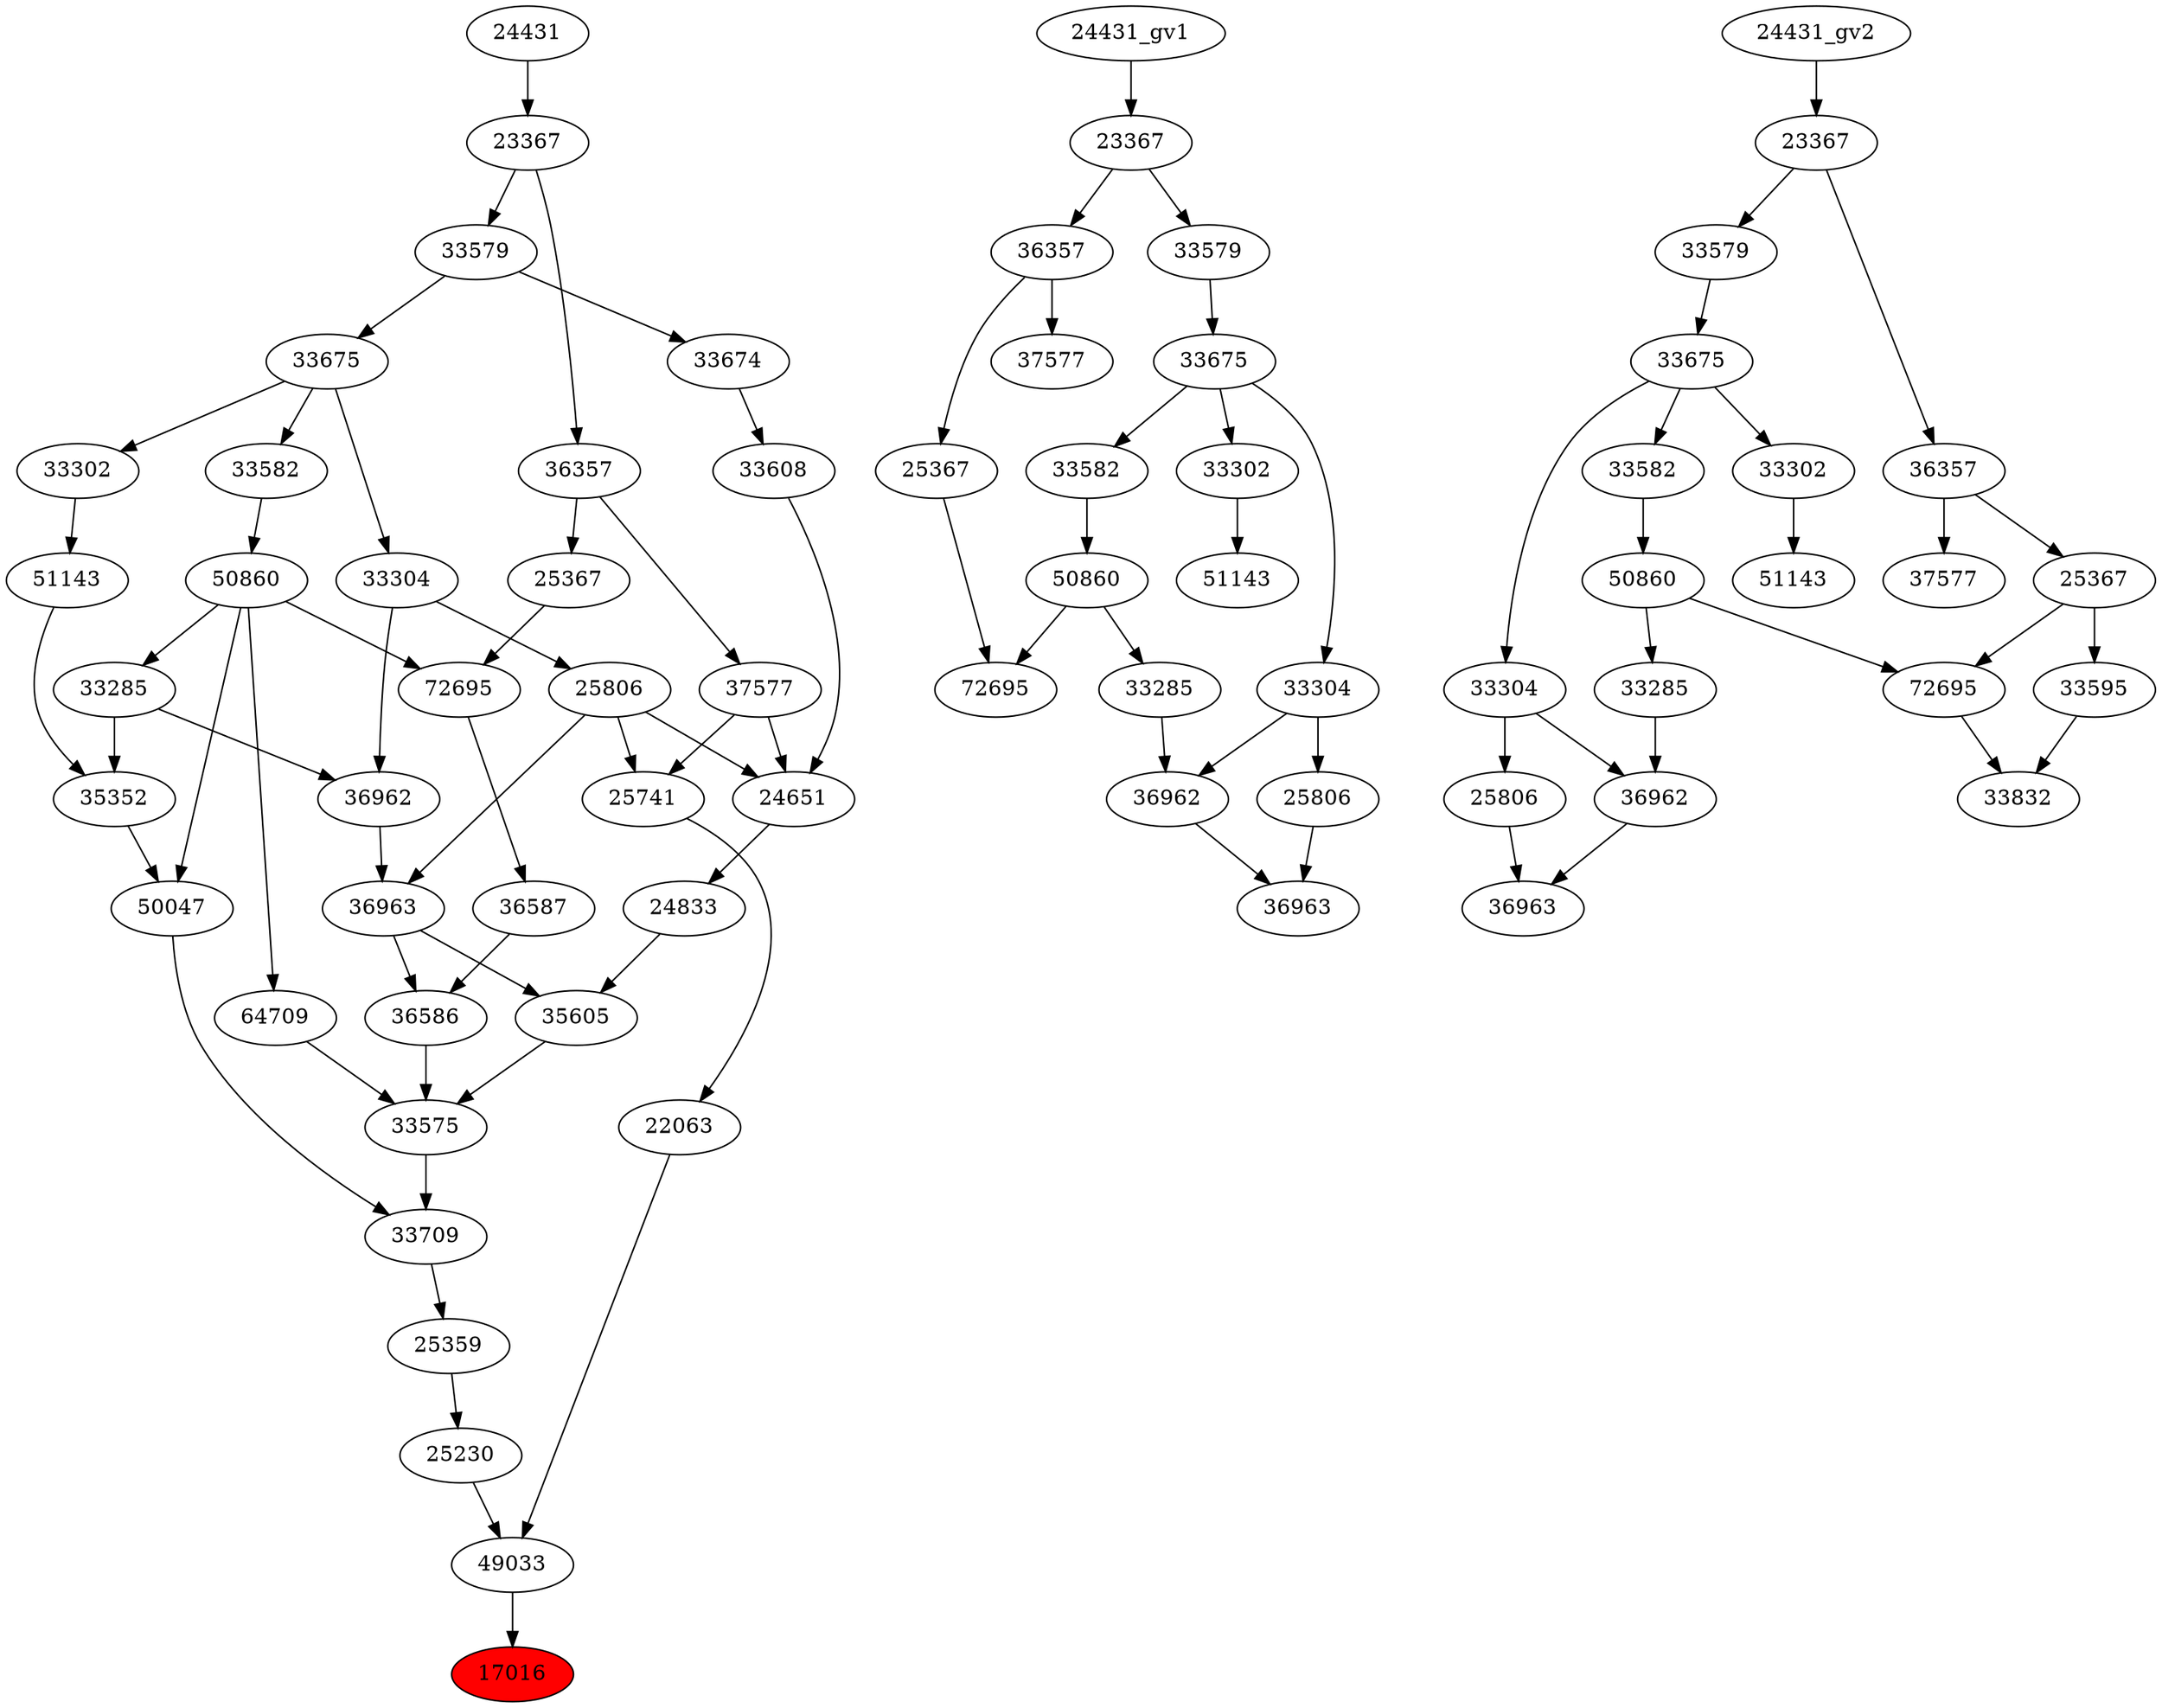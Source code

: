 strict digraph root {
	node [label="\N"];
	{
		node [fillcolor="",
			label="\N",
			style=""
		];
		17016		 [fillcolor=red,
			label=17016,
			style=filled];
		49033		 [label=49033];
		49033 -> 17016;
		25230		 [label=25230];
		25230 -> 49033;
		22063		 [label=22063];
		22063 -> 49033;
		25359		 [label=25359];
		25359 -> 25230;
		25741		 [label=25741];
		25741 -> 22063;
		33709		 [label=33709];
		33709 -> 25359;
		25806		 [label=25806];
		25806 -> 25741;
		36963		 [label=36963];
		25806 -> 36963;
		24651		 [label=24651];
		25806 -> 24651;
		37577		 [label=37577];
		37577 -> 25741;
		37577 -> 24651;
		50047		 [label=50047];
		50047 -> 33709;
		33575		 [label=33575];
		33575 -> 33709;
		33304		 [label=33304];
		33304 -> 25806;
		36962		 [label=36962];
		33304 -> 36962;
		36357		 [label=36357];
		36357 -> 37577;
		25367		 [label=25367];
		36357 -> 25367;
		35352		 [label=35352];
		35352 -> 50047;
		50860		 [label=50860];
		50860 -> 50047;
		64709		 [label=64709];
		50860 -> 64709;
		33285		 [label=33285];
		50860 -> 33285;
		72695		 [label=72695];
		50860 -> 72695;
		36586		 [label=36586];
		36586 -> 33575;
		35605		 [label=35605];
		35605 -> 33575;
		64709 -> 33575;
		33675		 [label=33675];
		33675 -> 33304;
		33582		 [label=33582];
		33675 -> 33582;
		33302		 [label=33302];
		33675 -> 33302;
		23367		 [label=23367];
		23367 -> 36357;
		33579		 [label=33579];
		23367 -> 33579;
		33285 -> 35352;
		33285 -> 36962;
		51143		 [label=51143];
		51143 -> 35352;
		33582 -> 50860;
		36587		 [label=36587];
		36587 -> 36586;
		36963 -> 36586;
		36963 -> 35605;
		24833		 [label=24833];
		24833 -> 35605;
		33579 -> 33675;
		33674		 [label=33674];
		33579 -> 33674;
		24431		 [label=24431];
		24431 -> 23367;
		33302 -> 51143;
		72695 -> 36587;
		36962 -> 36963;
		24651 -> 24833;
		25367 -> 72695;
		33608		 [label=33608];
		33608 -> 24651;
		33674 -> 33608;
	}
	{
		node [label="\N"];
		"25806_gv1"		 [label=25806];
		"36963_gv1"		 [label=36963];
		"25806_gv1" -> "36963_gv1";
		"33304_gv1"		 [label=33304];
		"33304_gv1" -> "25806_gv1";
		"36962_gv1"		 [label=36962];
		"33304_gv1" -> "36962_gv1";
		"37577_gv1"		 [label=37577];
		"36357_gv1"		 [label=36357];
		"36357_gv1" -> "37577_gv1";
		"25367_gv1"		 [label=25367];
		"36357_gv1" -> "25367_gv1";
		"33675_gv1"		 [label=33675];
		"33675_gv1" -> "33304_gv1";
		"33582_gv1"		 [label=33582];
		"33675_gv1" -> "33582_gv1";
		"33302_gv1"		 [label=33302];
		"33675_gv1" -> "33302_gv1";
		"23367_gv1"		 [label=23367];
		"23367_gv1" -> "36357_gv1";
		"33579_gv1"		 [label=33579];
		"23367_gv1" -> "33579_gv1";
		"50860_gv1"		 [label=50860];
		"33285_gv1"		 [label=33285];
		"50860_gv1" -> "33285_gv1";
		"72695_gv1"		 [label=72695];
		"50860_gv1" -> "72695_gv1";
		"33582_gv1" -> "50860_gv1";
		"33579_gv1" -> "33675_gv1";
		"24431_gv1" -> "23367_gv1";
		"33285_gv1" -> "36962_gv1";
		"51143_gv1"		 [label=51143];
		"33302_gv1" -> "51143_gv1";
		"36962_gv1" -> "36963_gv1";
		"25367_gv1" -> "72695_gv1";
	}
	{
		node [label="\N"];
		"51143_gv2"		 [label=51143];
		"33302_gv2"		 [label=33302];
		"33302_gv2" -> "51143_gv2";
		"33675_gv2"		 [label=33675];
		"33675_gv2" -> "33302_gv2";
		"33582_gv2"		 [label=33582];
		"33675_gv2" -> "33582_gv2";
		"33304_gv2"		 [label=33304];
		"33675_gv2" -> "33304_gv2";
		"36963_gv2"		 [label=36963];
		"36962_gv2"		 [label=36962];
		"36962_gv2" -> "36963_gv2";
		"25806_gv2"		 [label=25806];
		"25806_gv2" -> "36963_gv2";
		"50860_gv2"		 [label=50860];
		"72695_gv2"		 [label=72695];
		"50860_gv2" -> "72695_gv2";
		"33285_gv2"		 [label=33285];
		"50860_gv2" -> "33285_gv2";
		"33582_gv2" -> "50860_gv2";
		"33579_gv2"		 [label=33579];
		"33579_gv2" -> "33675_gv2";
		33832		 [label=33832];
		"72695_gv2" -> 33832;
		"25367_gv2"		 [label=25367];
		"25367_gv2" -> "72695_gv2";
		33595		 [label=33595];
		"25367_gv2" -> 33595;
		"33285_gv2" -> "36962_gv2";
		"33304_gv2" -> "36962_gv2";
		"33304_gv2" -> "25806_gv2";
		"23367_gv2"		 [label=23367];
		"23367_gv2" -> "33579_gv2";
		"36357_gv2"		 [label=36357];
		"23367_gv2" -> "36357_gv2";
		"36357_gv2" -> "25367_gv2";
		"37577_gv2"		 [label=37577];
		"36357_gv2" -> "37577_gv2";
		"24431_gv2" -> "23367_gv2";
		33595 -> 33832;
	}
}
